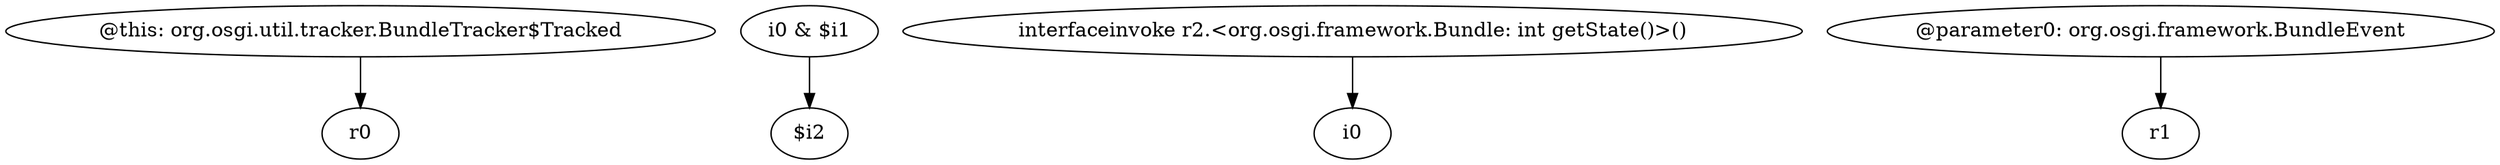digraph g {
0[label="@this: org.osgi.util.tracker.BundleTracker$Tracked"]
1[label="r0"]
0->1[label=""]
2[label="i0 & $i1"]
3[label="$i2"]
2->3[label=""]
4[label="interfaceinvoke r2.<org.osgi.framework.Bundle: int getState()>()"]
5[label="i0"]
4->5[label=""]
6[label="@parameter0: org.osgi.framework.BundleEvent"]
7[label="r1"]
6->7[label=""]
}